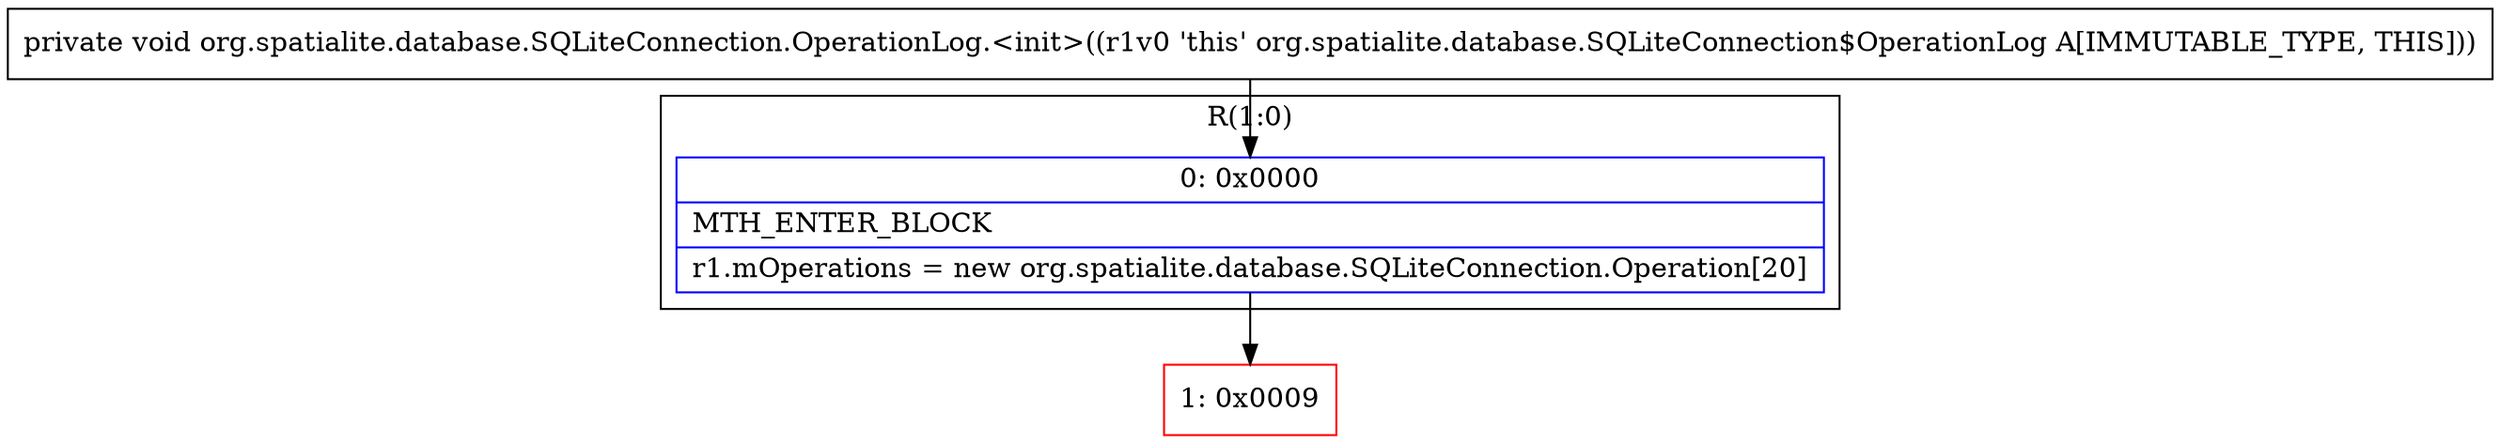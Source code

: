 digraph "CFG fororg.spatialite.database.SQLiteConnection.OperationLog.\<init\>()V" {
subgraph cluster_Region_1879038507 {
label = "R(1:0)";
node [shape=record,color=blue];
Node_0 [shape=record,label="{0\:\ 0x0000|MTH_ENTER_BLOCK\l|r1.mOperations = new org.spatialite.database.SQLiteConnection.Operation[20]\l}"];
}
Node_1 [shape=record,color=red,label="{1\:\ 0x0009}"];
MethodNode[shape=record,label="{private void org.spatialite.database.SQLiteConnection.OperationLog.\<init\>((r1v0 'this' org.spatialite.database.SQLiteConnection$OperationLog A[IMMUTABLE_TYPE, THIS])) }"];
MethodNode -> Node_0;
Node_0 -> Node_1;
}

